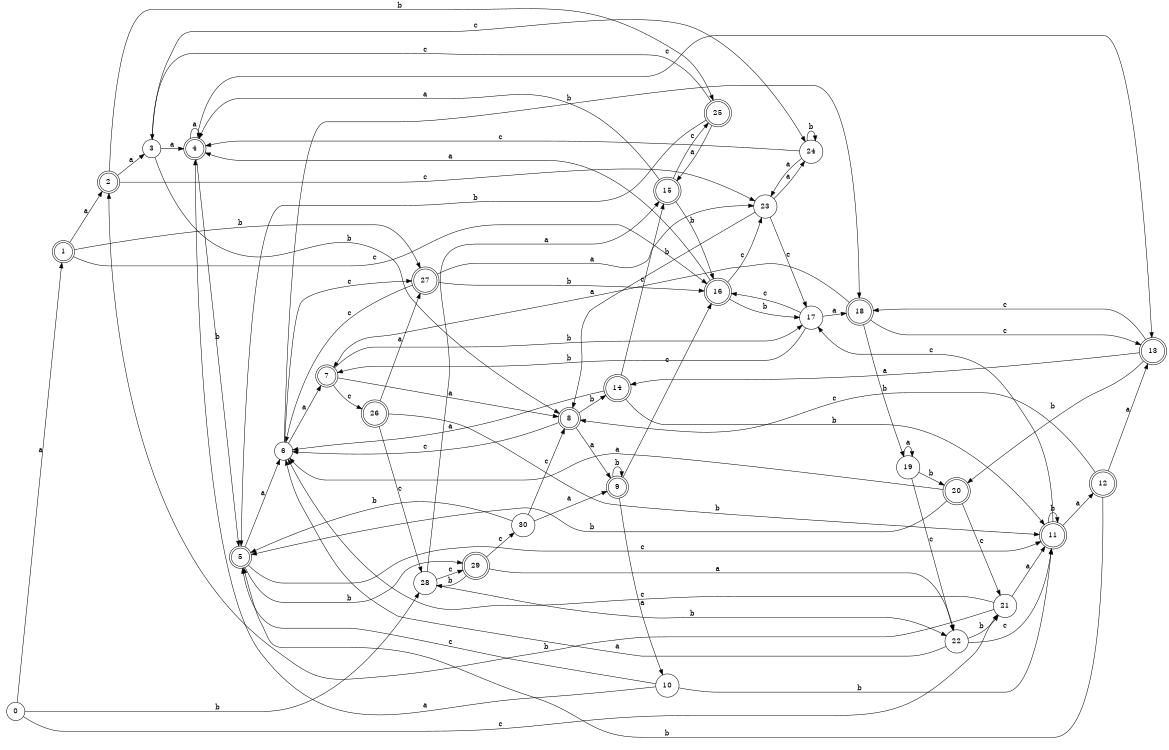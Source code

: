 digraph n25_4 {
__start0 [label="" shape="none"];

rankdir=LR;
size="8,5";

s0 [style="filled", color="black", fillcolor="white" shape="circle", label="0"];
s1 [style="rounded,filled", color="black", fillcolor="white" shape="doublecircle", label="1"];
s2 [style="rounded,filled", color="black", fillcolor="white" shape="doublecircle", label="2"];
s3 [style="filled", color="black", fillcolor="white" shape="circle", label="3"];
s4 [style="rounded,filled", color="black", fillcolor="white" shape="doublecircle", label="4"];
s5 [style="rounded,filled", color="black", fillcolor="white" shape="doublecircle", label="5"];
s6 [style="filled", color="black", fillcolor="white" shape="circle", label="6"];
s7 [style="rounded,filled", color="black", fillcolor="white" shape="doublecircle", label="7"];
s8 [style="rounded,filled", color="black", fillcolor="white" shape="doublecircle", label="8"];
s9 [style="rounded,filled", color="black", fillcolor="white" shape="doublecircle", label="9"];
s10 [style="filled", color="black", fillcolor="white" shape="circle", label="10"];
s11 [style="rounded,filled", color="black", fillcolor="white" shape="doublecircle", label="11"];
s12 [style="rounded,filled", color="black", fillcolor="white" shape="doublecircle", label="12"];
s13 [style="rounded,filled", color="black", fillcolor="white" shape="doublecircle", label="13"];
s14 [style="rounded,filled", color="black", fillcolor="white" shape="doublecircle", label="14"];
s15 [style="rounded,filled", color="black", fillcolor="white" shape="doublecircle", label="15"];
s16 [style="rounded,filled", color="black", fillcolor="white" shape="doublecircle", label="16"];
s17 [style="filled", color="black", fillcolor="white" shape="circle", label="17"];
s18 [style="rounded,filled", color="black", fillcolor="white" shape="doublecircle", label="18"];
s19 [style="filled", color="black", fillcolor="white" shape="circle", label="19"];
s20 [style="rounded,filled", color="black", fillcolor="white" shape="doublecircle", label="20"];
s21 [style="filled", color="black", fillcolor="white" shape="circle", label="21"];
s22 [style="filled", color="black", fillcolor="white" shape="circle", label="22"];
s23 [style="filled", color="black", fillcolor="white" shape="circle", label="23"];
s24 [style="filled", color="black", fillcolor="white" shape="circle", label="24"];
s25 [style="rounded,filled", color="black", fillcolor="white" shape="doublecircle", label="25"];
s26 [style="rounded,filled", color="black", fillcolor="white" shape="doublecircle", label="26"];
s27 [style="rounded,filled", color="black", fillcolor="white" shape="doublecircle", label="27"];
s28 [style="filled", color="black", fillcolor="white" shape="circle", label="28"];
s29 [style="rounded,filled", color="black", fillcolor="white" shape="doublecircle", label="29"];
s30 [style="filled", color="black", fillcolor="white" shape="circle", label="30"];
s0 -> s1 [label="a"];
s0 -> s28 [label="b"];
s0 -> s21 [label="c"];
s1 -> s2 [label="a"];
s1 -> s27 [label="b"];
s1 -> s16 [label="c"];
s2 -> s3 [label="a"];
s2 -> s25 [label="b"];
s2 -> s23 [label="c"];
s3 -> s4 [label="a"];
s3 -> s8 [label="b"];
s3 -> s24 [label="c"];
s4 -> s4 [label="a"];
s4 -> s5 [label="b"];
s4 -> s13 [label="c"];
s5 -> s6 [label="a"];
s5 -> s29 [label="b"];
s5 -> s11 [label="c"];
s6 -> s7 [label="a"];
s6 -> s18 [label="b"];
s6 -> s27 [label="c"];
s7 -> s8 [label="a"];
s7 -> s17 [label="b"];
s7 -> s26 [label="c"];
s8 -> s9 [label="a"];
s8 -> s14 [label="b"];
s8 -> s6 [label="c"];
s9 -> s10 [label="a"];
s9 -> s9 [label="b"];
s9 -> s16 [label="c"];
s10 -> s4 [label="a"];
s10 -> s11 [label="b"];
s10 -> s5 [label="c"];
s11 -> s12 [label="a"];
s11 -> s11 [label="b"];
s11 -> s17 [label="c"];
s12 -> s13 [label="a"];
s12 -> s5 [label="b"];
s12 -> s8 [label="c"];
s13 -> s14 [label="a"];
s13 -> s20 [label="b"];
s13 -> s18 [label="c"];
s14 -> s6 [label="a"];
s14 -> s11 [label="b"];
s14 -> s15 [label="c"];
s15 -> s4 [label="a"];
s15 -> s16 [label="b"];
s15 -> s25 [label="c"];
s16 -> s4 [label="a"];
s16 -> s17 [label="b"];
s16 -> s23 [label="c"];
s17 -> s18 [label="a"];
s17 -> s7 [label="b"];
s17 -> s16 [label="c"];
s18 -> s7 [label="a"];
s18 -> s19 [label="b"];
s18 -> s13 [label="c"];
s19 -> s19 [label="a"];
s19 -> s20 [label="b"];
s19 -> s22 [label="c"];
s20 -> s6 [label="a"];
s20 -> s5 [label="b"];
s20 -> s21 [label="c"];
s21 -> s11 [label="a"];
s21 -> s2 [label="b"];
s21 -> s6 [label="c"];
s22 -> s6 [label="a"];
s22 -> s21 [label="b"];
s22 -> s11 [label="c"];
s23 -> s24 [label="a"];
s23 -> s8 [label="b"];
s23 -> s17 [label="c"];
s24 -> s23 [label="a"];
s24 -> s24 [label="b"];
s24 -> s4 [label="c"];
s25 -> s15 [label="a"];
s25 -> s5 [label="b"];
s25 -> s3 [label="c"];
s26 -> s27 [label="a"];
s26 -> s11 [label="b"];
s26 -> s28 [label="c"];
s27 -> s23 [label="a"];
s27 -> s16 [label="b"];
s27 -> s6 [label="c"];
s28 -> s15 [label="a"];
s28 -> s22 [label="b"];
s28 -> s29 [label="c"];
s29 -> s22 [label="a"];
s29 -> s28 [label="b"];
s29 -> s30 [label="c"];
s30 -> s9 [label="a"];
s30 -> s5 [label="b"];
s30 -> s8 [label="c"];

}